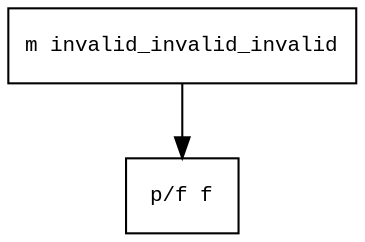 digraph AST {
  graph [fontname="Times New Roman",fontsize=10];
  node  [fontname="Courier New",fontsize=10];
  edge  [fontname="Times New Roman",fontsize=10];

  node0 [label="m invalid_invalid_invalid",shape=box];
  node1 [label="p/f f",shape=box];
  node0 -> node1;
}
